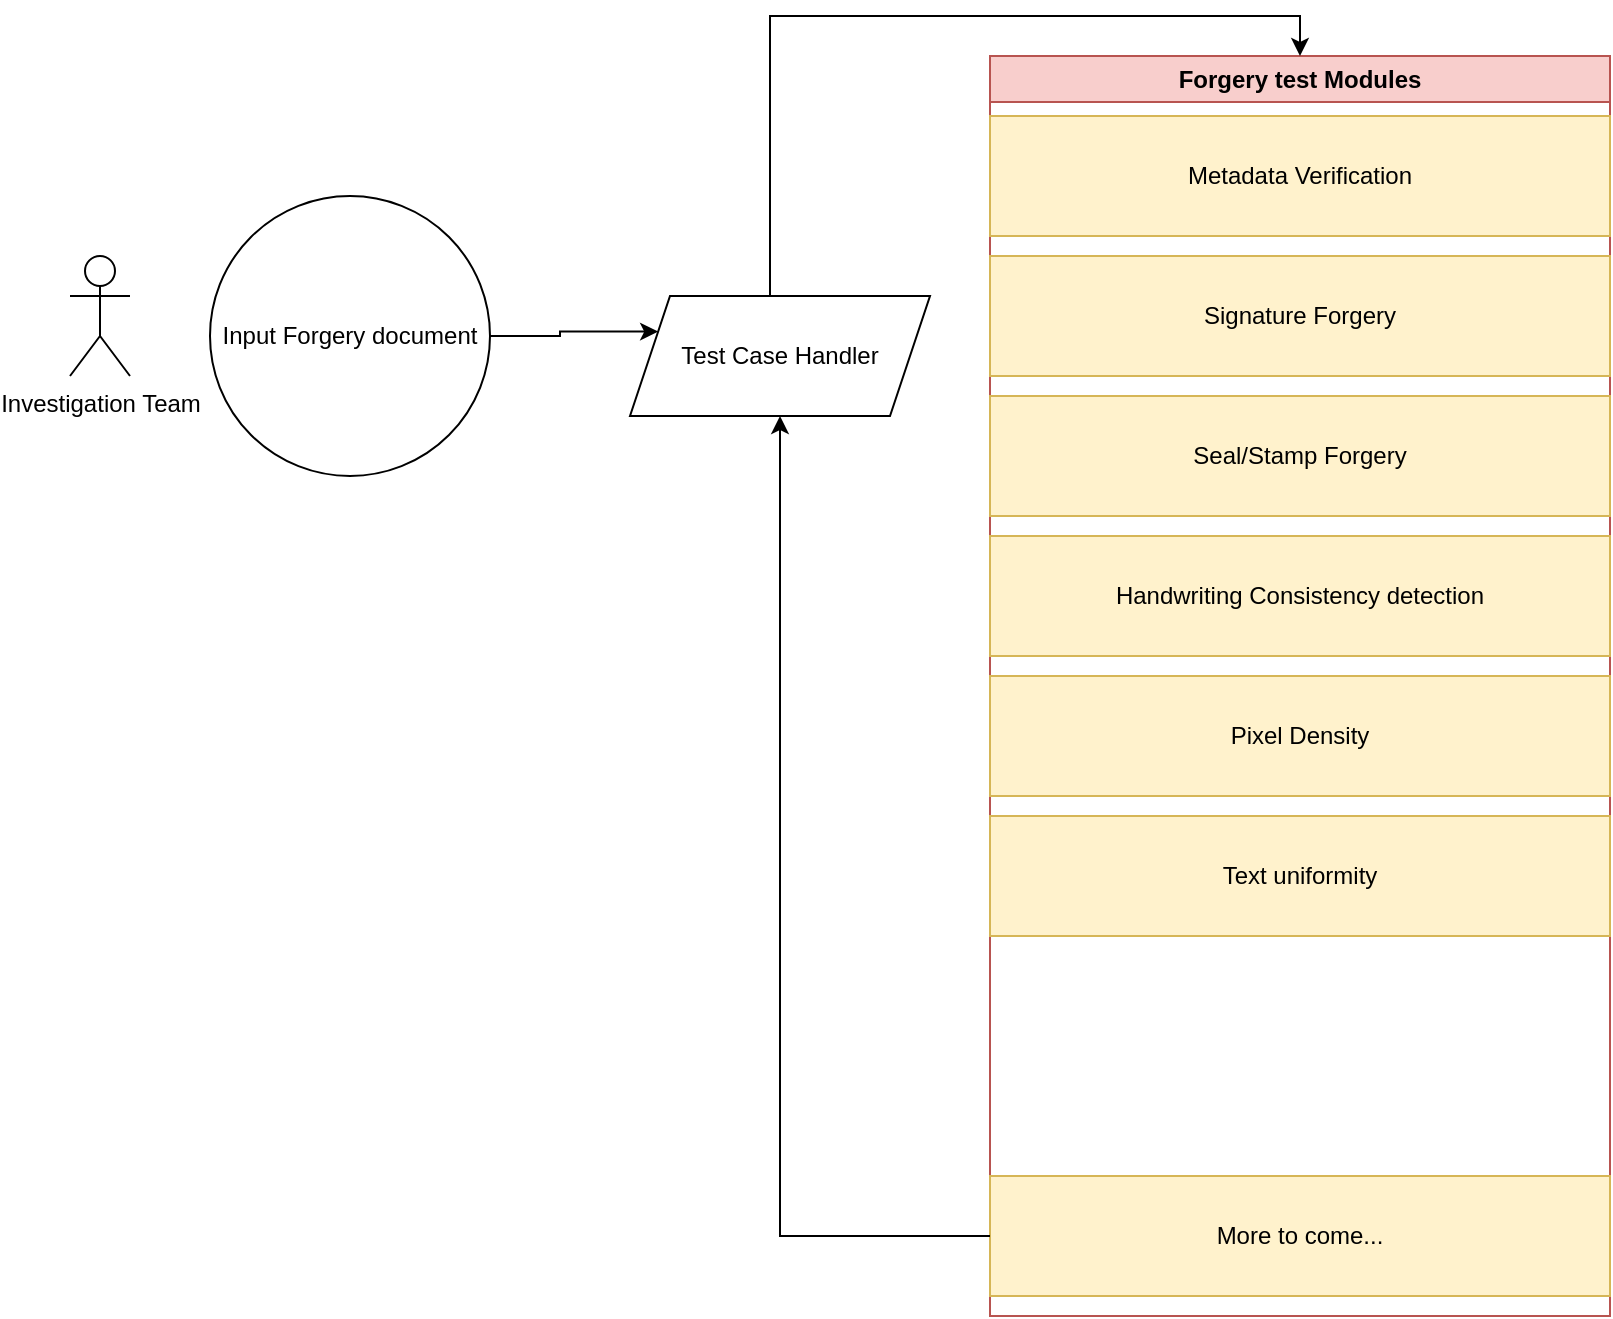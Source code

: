 <mxfile version="21.6.5" type="github">
  <diagram name="Page-1" id="WFtt4F7jz3-OVqdlrwpw">
    <mxGraphModel dx="1750" dy="1060" grid="1" gridSize="10" guides="1" tooltips="1" connect="1" arrows="1" fold="1" page="1" pageScale="1" pageWidth="850" pageHeight="1100" math="0" shadow="0">
      <root>
        <mxCell id="0" />
        <mxCell id="1" parent="0" />
        <mxCell id="DgjRYhS0F44xCAsBbxRi-1" value="Forgery test Modules" style="swimlane;whiteSpace=wrap;html=1;fillColor=#f8cecc;strokeColor=#b85450;" vertex="1" parent="1">
          <mxGeometry x="520" y="330" width="310" height="630" as="geometry" />
        </mxCell>
        <mxCell id="DgjRYhS0F44xCAsBbxRi-13" value="Pixel Density" style="rounded=0;whiteSpace=wrap;html=1;fillColor=#fff2cc;strokeColor=#d6b656;" vertex="1" parent="DgjRYhS0F44xCAsBbxRi-1">
          <mxGeometry y="310" width="310" height="60" as="geometry" />
        </mxCell>
        <mxCell id="DgjRYhS0F44xCAsBbxRi-14" value="Text uniformity" style="rounded=0;whiteSpace=wrap;html=1;fillColor=#fff2cc;strokeColor=#d6b656;" vertex="1" parent="DgjRYhS0F44xCAsBbxRi-1">
          <mxGeometry y="380" width="310" height="60" as="geometry" />
        </mxCell>
        <mxCell id="DgjRYhS0F44xCAsBbxRi-18" value="More to come..." style="rounded=0;whiteSpace=wrap;html=1;fillColor=#fff2cc;strokeColor=#d6b656;" vertex="1" parent="DgjRYhS0F44xCAsBbxRi-1">
          <mxGeometry y="560" width="310" height="60" as="geometry" />
        </mxCell>
        <mxCell id="DgjRYhS0F44xCAsBbxRi-10" value="Signature Forgery" style="rounded=0;whiteSpace=wrap;html=1;fillColor=#fff2cc;strokeColor=#d6b656;" vertex="1" parent="DgjRYhS0F44xCAsBbxRi-1">
          <mxGeometry y="100" width="310" height="60" as="geometry" />
        </mxCell>
        <mxCell id="DgjRYhS0F44xCAsBbxRi-11" value="Seal/Stamp Forgery" style="rounded=0;whiteSpace=wrap;html=1;fillColor=#fff2cc;strokeColor=#d6b656;" vertex="1" parent="DgjRYhS0F44xCAsBbxRi-1">
          <mxGeometry y="170" width="310" height="60" as="geometry" />
        </mxCell>
        <mxCell id="DgjRYhS0F44xCAsBbxRi-12" value="Handwriting Consistency detection" style="rounded=0;whiteSpace=wrap;html=1;fillColor=#fff2cc;strokeColor=#d6b656;" vertex="1" parent="DgjRYhS0F44xCAsBbxRi-1">
          <mxGeometry y="240" width="310" height="60" as="geometry" />
        </mxCell>
        <mxCell id="DgjRYhS0F44xCAsBbxRi-9" value="Metadata Verification" style="rounded=0;whiteSpace=wrap;html=1;fillColor=#fff2cc;strokeColor=#d6b656;" vertex="1" parent="1">
          <mxGeometry x="520" y="360" width="310" height="60" as="geometry" />
        </mxCell>
        <mxCell id="DgjRYhS0F44xCAsBbxRi-22" style="edgeStyle=orthogonalEdgeStyle;rounded=0;orthogonalLoop=1;jettySize=auto;html=1;entryX=0;entryY=0.25;entryDx=0;entryDy=0;" edge="1" parent="1" source="DgjRYhS0F44xCAsBbxRi-19" target="DgjRYhS0F44xCAsBbxRi-21">
          <mxGeometry relative="1" as="geometry" />
        </mxCell>
        <mxCell id="DgjRYhS0F44xCAsBbxRi-19" value="Input Forgery document" style="ellipse;whiteSpace=wrap;html=1;aspect=fixed;" vertex="1" parent="1">
          <mxGeometry x="130" y="400" width="140" height="140" as="geometry" />
        </mxCell>
        <mxCell id="DgjRYhS0F44xCAsBbxRi-20" value="Investigation Team" style="shape=umlActor;verticalLabelPosition=bottom;verticalAlign=top;html=1;outlineConnect=0;" vertex="1" parent="1">
          <mxGeometry x="60" y="430" width="30" height="60" as="geometry" />
        </mxCell>
        <mxCell id="DgjRYhS0F44xCAsBbxRi-23" style="edgeStyle=orthogonalEdgeStyle;rounded=0;orthogonalLoop=1;jettySize=auto;html=1;entryX=0.5;entryY=0;entryDx=0;entryDy=0;" edge="1" parent="1" source="DgjRYhS0F44xCAsBbxRi-21" target="DgjRYhS0F44xCAsBbxRi-1">
          <mxGeometry relative="1" as="geometry">
            <Array as="points">
              <mxPoint x="410" y="310" />
              <mxPoint x="675" y="310" />
            </Array>
          </mxGeometry>
        </mxCell>
        <mxCell id="DgjRYhS0F44xCAsBbxRi-21" value="Test Case Handler" style="shape=parallelogram;perimeter=parallelogramPerimeter;whiteSpace=wrap;html=1;fixedSize=1;" vertex="1" parent="1">
          <mxGeometry x="340" y="450" width="150" height="60" as="geometry" />
        </mxCell>
        <mxCell id="DgjRYhS0F44xCAsBbxRi-25" style="edgeStyle=orthogonalEdgeStyle;rounded=0;orthogonalLoop=1;jettySize=auto;html=1;entryX=0.5;entryY=1;entryDx=0;entryDy=0;" edge="1" parent="1" source="DgjRYhS0F44xCAsBbxRi-18" target="DgjRYhS0F44xCAsBbxRi-21">
          <mxGeometry relative="1" as="geometry" />
        </mxCell>
      </root>
    </mxGraphModel>
  </diagram>
</mxfile>
